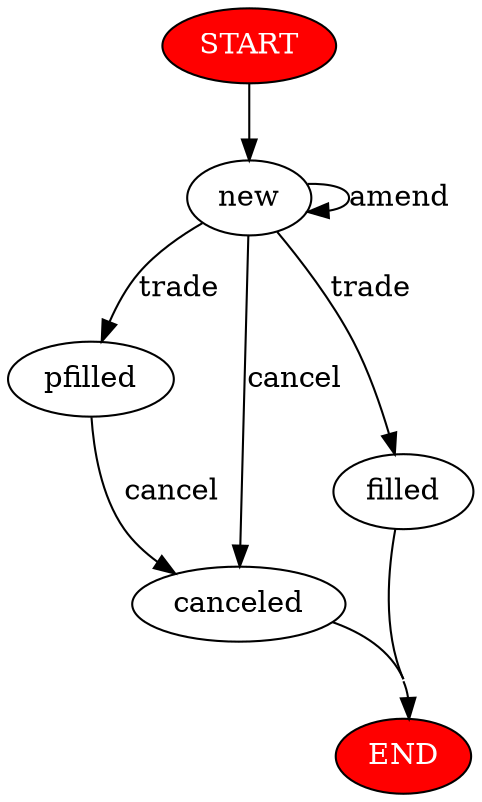 // name_of_graph
digraph {
	graph [concentrate=true]
	START [label=START fillcolor=red fontcolor=white style=filled]
	END [label=END fillcolor=red fontcolor=white style=filled]
	START -> new
	new -> pfilled [label=trade]
	pfilled -> canceled [label=cancel]
	canceled -> END
	START -> new
	new -> filled [label=trade]
	filled -> END
	START -> new
	new -> new [label=amend]
	new -> canceled [label=cancel]
	canceled -> END
}
